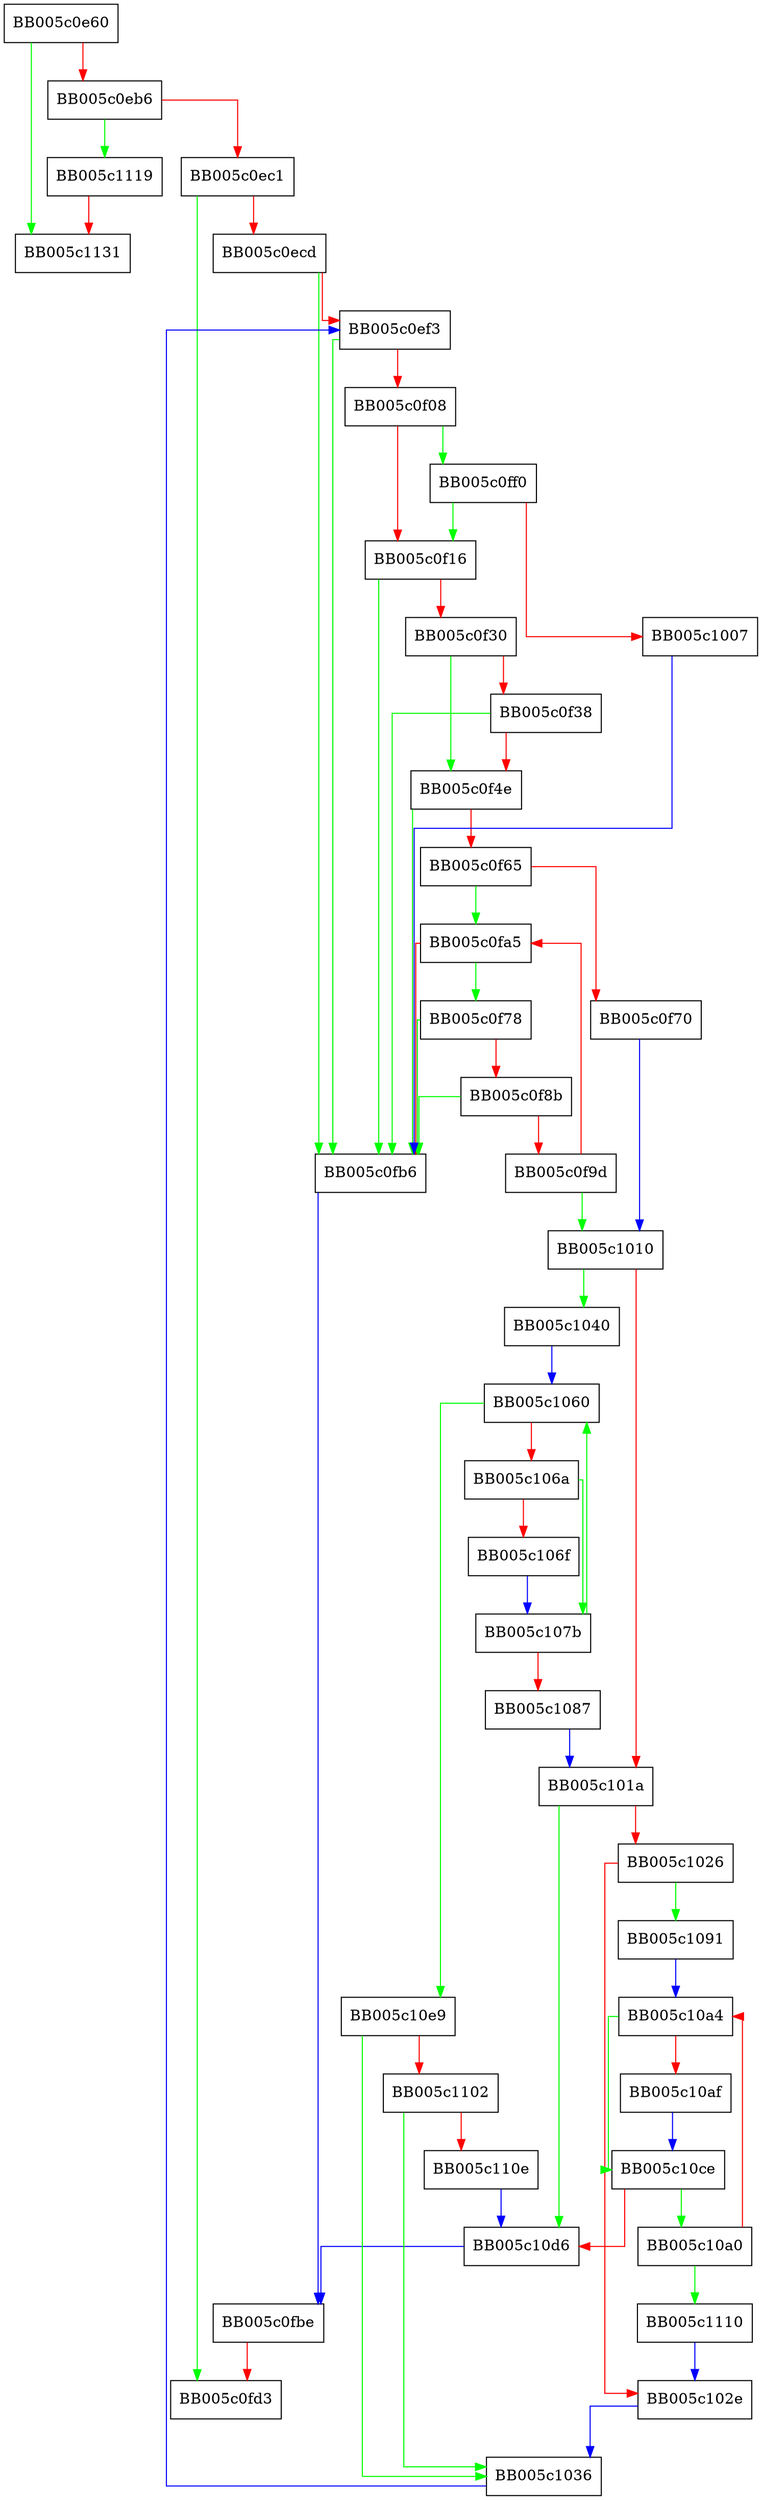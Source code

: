 digraph EVP_BytesToKey {
  node [shape="box"];
  graph [splines=ortho];
  BB005c0e60 -> BB005c1131 [color="green"];
  BB005c0e60 -> BB005c0eb6 [color="red"];
  BB005c0eb6 -> BB005c1119 [color="green"];
  BB005c0eb6 -> BB005c0ec1 [color="red"];
  BB005c0ec1 -> BB005c0fd3 [color="green"];
  BB005c0ec1 -> BB005c0ecd [color="red"];
  BB005c0ecd -> BB005c0fb6 [color="green"];
  BB005c0ecd -> BB005c0ef3 [color="red"];
  BB005c0ef3 -> BB005c0fb6 [color="green"];
  BB005c0ef3 -> BB005c0f08 [color="red"];
  BB005c0f08 -> BB005c0ff0 [color="green"];
  BB005c0f08 -> BB005c0f16 [color="red"];
  BB005c0f16 -> BB005c0fb6 [color="green"];
  BB005c0f16 -> BB005c0f30 [color="red"];
  BB005c0f30 -> BB005c0f4e [color="green"];
  BB005c0f30 -> BB005c0f38 [color="red"];
  BB005c0f38 -> BB005c0fb6 [color="green"];
  BB005c0f38 -> BB005c0f4e [color="red"];
  BB005c0f4e -> BB005c0fb6 [color="green"];
  BB005c0f4e -> BB005c0f65 [color="red"];
  BB005c0f65 -> BB005c0fa5 [color="green"];
  BB005c0f65 -> BB005c0f70 [color="red"];
  BB005c0f70 -> BB005c1010 [color="blue"];
  BB005c0f78 -> BB005c0fb6 [color="green"];
  BB005c0f78 -> BB005c0f8b [color="red"];
  BB005c0f8b -> BB005c0fb6 [color="green"];
  BB005c0f8b -> BB005c0f9d [color="red"];
  BB005c0f9d -> BB005c1010 [color="green"];
  BB005c0f9d -> BB005c0fa5 [color="red"];
  BB005c0fa5 -> BB005c0f78 [color="green"];
  BB005c0fa5 -> BB005c0fb6 [color="red"];
  BB005c0fb6 -> BB005c0fbe [color="blue"];
  BB005c0fbe -> BB005c0fd3 [color="red"];
  BB005c0ff0 -> BB005c0f16 [color="green"];
  BB005c0ff0 -> BB005c1007 [color="red"];
  BB005c1007 -> BB005c0fb6 [color="blue"];
  BB005c1010 -> BB005c1040 [color="green"];
  BB005c1010 -> BB005c101a [color="red"];
  BB005c101a -> BB005c10d6 [color="green"];
  BB005c101a -> BB005c1026 [color="red"];
  BB005c1026 -> BB005c1091 [color="green"];
  BB005c1026 -> BB005c102e [color="red"];
  BB005c102e -> BB005c1036 [color="blue"];
  BB005c1036 -> BB005c0ef3 [color="blue"];
  BB005c1040 -> BB005c1060 [color="blue"];
  BB005c1060 -> BB005c10e9 [color="green"];
  BB005c1060 -> BB005c106a [color="red"];
  BB005c106a -> BB005c107b [color="green"];
  BB005c106a -> BB005c106f [color="red"];
  BB005c106f -> BB005c107b [color="blue"];
  BB005c107b -> BB005c1060 [color="green"];
  BB005c107b -> BB005c1087 [color="red"];
  BB005c1087 -> BB005c101a [color="blue"];
  BB005c1091 -> BB005c10a4 [color="blue"];
  BB005c10a0 -> BB005c1110 [color="green"];
  BB005c10a0 -> BB005c10a4 [color="red"];
  BB005c10a4 -> BB005c10ce [color="green"];
  BB005c10a4 -> BB005c10af [color="red"];
  BB005c10af -> BB005c10ce [color="blue"];
  BB005c10ce -> BB005c10a0 [color="green"];
  BB005c10ce -> BB005c10d6 [color="red"];
  BB005c10d6 -> BB005c0fbe [color="blue"];
  BB005c10e9 -> BB005c1036 [color="green"];
  BB005c10e9 -> BB005c1102 [color="red"];
  BB005c1102 -> BB005c1036 [color="green"];
  BB005c1102 -> BB005c110e [color="red"];
  BB005c110e -> BB005c10d6 [color="blue"];
  BB005c1110 -> BB005c102e [color="blue"];
  BB005c1119 -> BB005c1131 [color="red"];
}